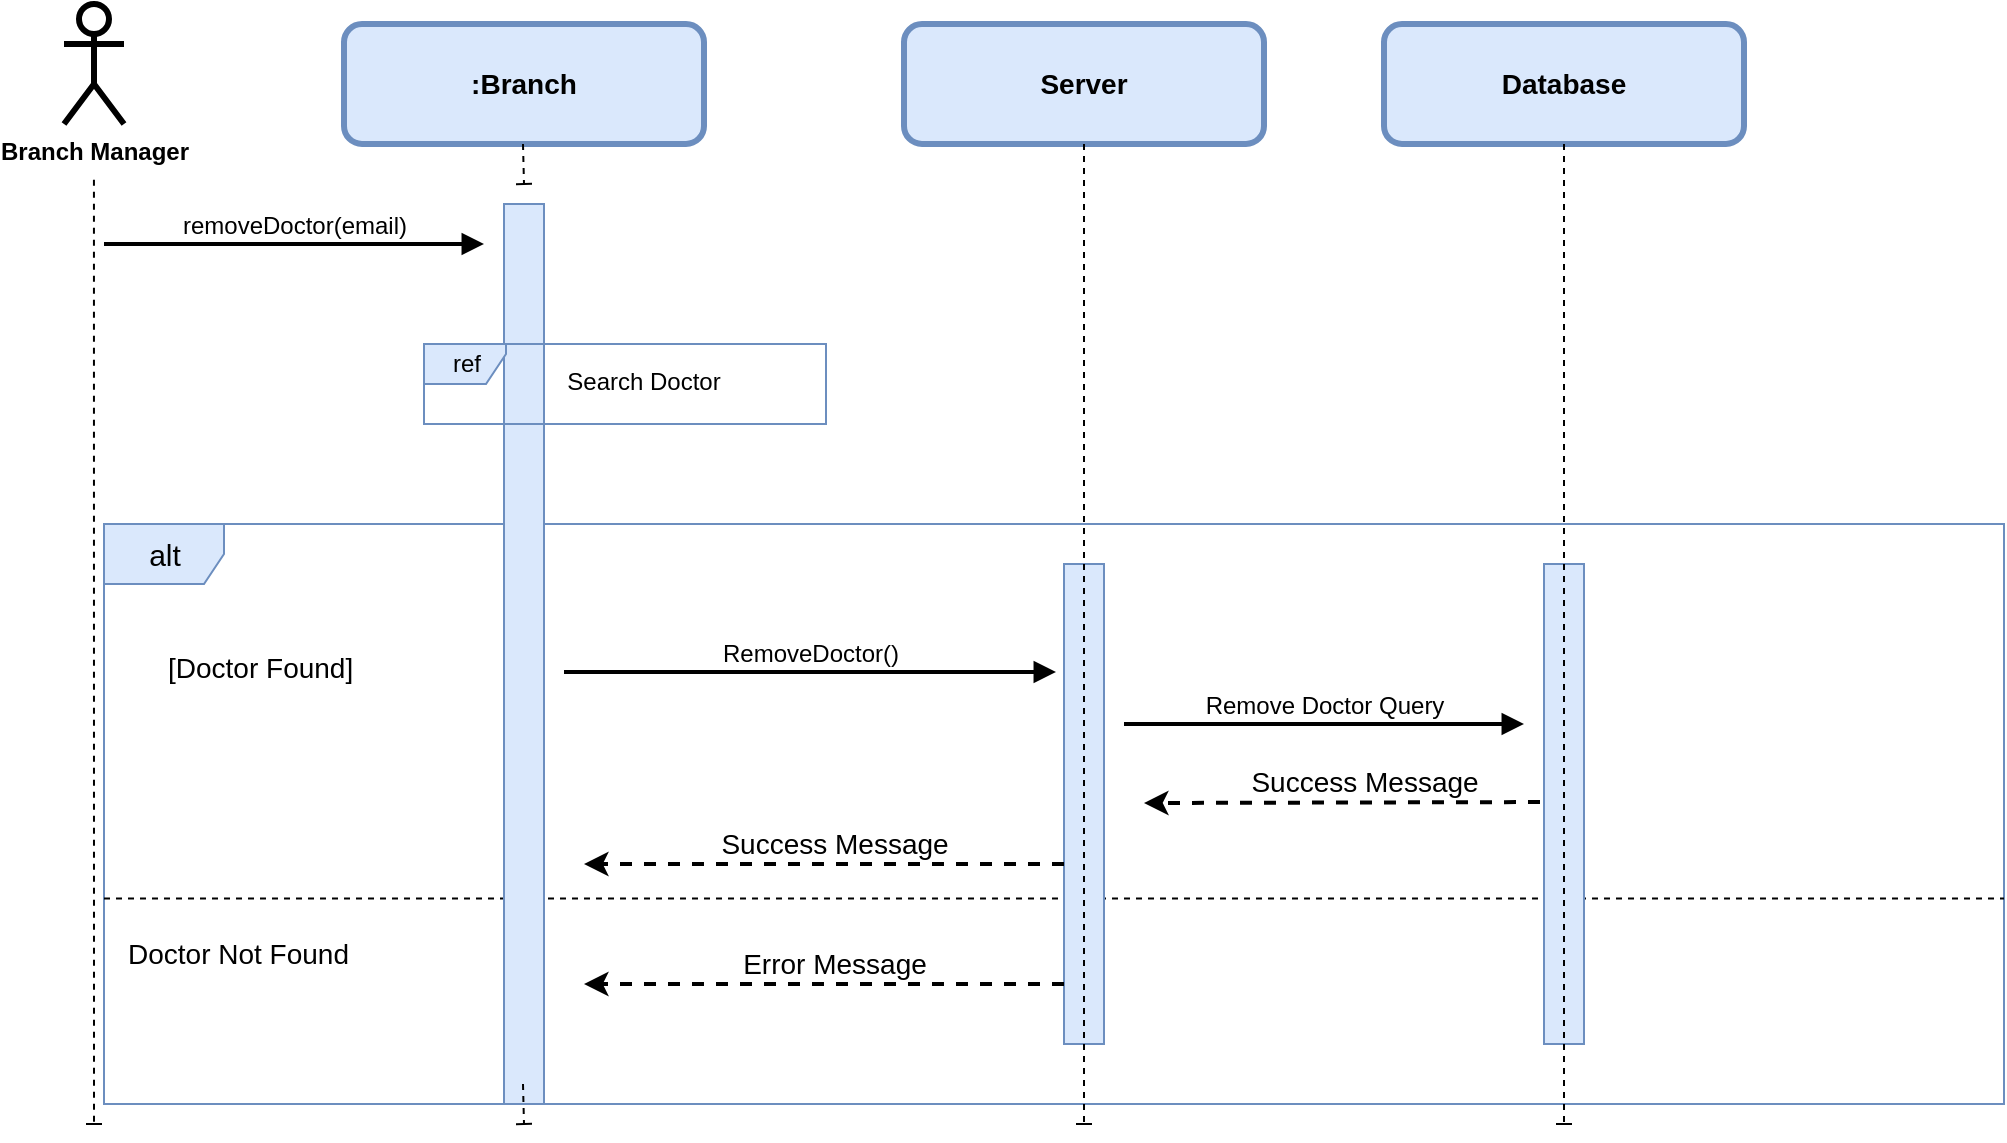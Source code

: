 <mxfile>
    <diagram id="FPbWV0LojIQ_Zslkn575" name="Page-1">
        <mxGraphModel dx="1472" dy="962" grid="1" gridSize="10" guides="1" tooltips="1" connect="1" arrows="1" fold="1" page="1" pageScale="1" pageWidth="850" pageHeight="1100" background="#ffffff" math="0" shadow="0">
            <root>
                <mxCell id="0"/>
                <mxCell id="1" parent="0"/>
                <mxCell id="2" value="&lt;span style=&quot;font-size: 14px;&quot;&gt;&lt;b&gt;:Branch&lt;/b&gt;&lt;/span&gt;" style="rounded=1;whiteSpace=wrap;html=1;strokeWidth=3;fillColor=#dae8fc;strokeColor=#6c8ebf;" parent="1" vertex="1">
                    <mxGeometry x="190" y="40" width="180" height="60" as="geometry"/>
                </mxCell>
                <mxCell id="3" value="" style="edgeStyle=none;html=1;dashed=1;strokeWidth=1;endArrow=baseDash;endFill=0;startArrow=none;" parent="1" edge="1">
                    <mxGeometry relative="1" as="geometry">
                        <mxPoint x="279.5" y="100.0" as="sourcePoint"/>
                        <mxPoint x="280" y="120" as="targetPoint"/>
                    </mxGeometry>
                </mxCell>
                <mxCell id="4" value="&lt;b&gt;Branch Manager&lt;/b&gt;" style="shape=umlActor;verticalLabelPosition=bottom;verticalAlign=top;html=1;outlineConnect=0;strokeWidth=3;rounded=1;" parent="1" vertex="1">
                    <mxGeometry x="50" y="30" width="30" height="60" as="geometry"/>
                </mxCell>
                <mxCell id="5" value="" style="edgeStyle=none;html=1;dashed=1;strokeWidth=1;endArrow=baseDash;endFill=0;" parent="1" edge="1">
                    <mxGeometry relative="1" as="geometry">
                        <mxPoint x="64.97" y="117.85" as="sourcePoint"/>
                        <mxPoint x="65" y="590" as="targetPoint"/>
                    </mxGeometry>
                </mxCell>
                <mxCell id="6" value="&lt;font style=&quot;font-size: 15px;&quot;&gt;alt&lt;/font&gt;" style="shape=umlFrame;tabWidth=110;tabHeight=30;tabPosition=left;html=1;boundedLbl=1;labelInHeader=1;width=60;height=30;fontSize=13;fillColor=#dae8fc;strokeColor=#6c8ebf;" parent="1" vertex="1">
                    <mxGeometry x="70" y="290" width="950" height="290" as="geometry"/>
                </mxCell>
                <mxCell id="7" value="" style="line;strokeWidth=1;dashed=1;labelPosition=center;verticalLabelPosition=bottom;align=left;verticalAlign=top;spacingLeft=20;spacingTop=15;fontSize=13;" parent="6" vertex="1">
                    <mxGeometry y="182" width="950" height="10.4" as="geometry"/>
                </mxCell>
                <mxCell id="8" value="Doctor Not Found" style="text;fontSize=14;" parent="6" vertex="1">
                    <mxGeometry width="100" height="20" relative="1" as="geometry">
                        <mxPoint x="10" y="200" as="offset"/>
                    </mxGeometry>
                </mxCell>
                <mxCell id="9" value="[Doctor Found]" style="text;fontSize=14;" parent="6" vertex="1">
                    <mxGeometry x="30" y="56.875" width="100" height="16.25" as="geometry"/>
                </mxCell>
                <mxCell id="10" value="" style="html=1;points=[];perimeter=orthogonalPerimeter;fontSize=12;fillColor=#dae8fc;strokeColor=#6c8ebf;" parent="6" vertex="1">
                    <mxGeometry x="200" y="-160" width="20" height="450" as="geometry"/>
                </mxCell>
                <mxCell id="11" value="" style="html=1;points=[];perimeter=orthogonalPerimeter;fontSize=12;fillColor=#dae8fc;strokeColor=#6c8ebf;" parent="6" vertex="1">
                    <mxGeometry x="480" y="20" width="20" height="240" as="geometry"/>
                </mxCell>
                <mxCell id="12" value="&lt;span style=&quot;font-size: 12px;&quot;&gt;RemoveDoctor()&lt;/span&gt;" style="html=1;verticalAlign=bottom;endArrow=block;strokeWidth=2;entryX=-0.2;entryY=0.225;entryDx=0;entryDy=0;entryPerimeter=0;" parent="6" target="11" edge="1">
                    <mxGeometry width="80" relative="1" as="geometry">
                        <mxPoint x="230" y="74" as="sourcePoint"/>
                        <mxPoint x="430" y="73.12" as="targetPoint"/>
                    </mxGeometry>
                </mxCell>
                <mxCell id="13" value="" style="endArrow=classic;html=1;strokeWidth=2;fontSize=13;dashed=1;" parent="6" source="11" edge="1">
                    <mxGeometry relative="1" as="geometry">
                        <mxPoint x="405.217" y="229.997" as="sourcePoint"/>
                        <mxPoint x="240" y="230" as="targetPoint"/>
                    </mxGeometry>
                </mxCell>
                <mxCell id="14" value="&lt;font style=&quot;font-size: 14px;&quot;&gt;Error Message&lt;/font&gt;" style="edgeLabel;resizable=0;html=1;align=center;verticalAlign=middle;strokeWidth=3;fontSize=13;rounded=1;" parent="13" connectable="0" vertex="1">
                    <mxGeometry relative="1" as="geometry">
                        <mxPoint x="5" y="-10" as="offset"/>
                    </mxGeometry>
                </mxCell>
                <mxCell id="35" value="&lt;span style=&quot;font-size: 12px;&quot;&gt;Remove Doctor Query&lt;/span&gt;" style="html=1;verticalAlign=bottom;endArrow=block;strokeWidth=2;" parent="6" edge="1">
                    <mxGeometry width="80" relative="1" as="geometry">
                        <mxPoint x="510" y="100" as="sourcePoint"/>
                        <mxPoint x="710" y="100" as="targetPoint"/>
                    </mxGeometry>
                </mxCell>
                <mxCell id="36" value="" style="endArrow=classic;html=1;strokeWidth=2;fontSize=13;dashed=1;" parent="6" edge="1">
                    <mxGeometry relative="1" as="geometry">
                        <mxPoint x="730" y="139" as="sourcePoint"/>
                        <mxPoint x="519.999" y="139.497" as="targetPoint"/>
                    </mxGeometry>
                </mxCell>
                <mxCell id="37" value="&lt;font style=&quot;font-size: 14px;&quot;&gt;Success Message&lt;/font&gt;" style="edgeLabel;resizable=0;html=1;align=center;verticalAlign=middle;strokeWidth=3;fontSize=13;rounded=1;" parent="36" connectable="0" vertex="1">
                    <mxGeometry relative="1" as="geometry">
                        <mxPoint x="5" y="-10" as="offset"/>
                    </mxGeometry>
                </mxCell>
                <mxCell id="38" value="" style="endArrow=classic;html=1;strokeWidth=2;fontSize=13;dashed=1;" parent="6" source="11" edge="1">
                    <mxGeometry relative="1" as="geometry">
                        <mxPoint x="425.217" y="169.997" as="sourcePoint"/>
                        <mxPoint x="239.999" y="169.997" as="targetPoint"/>
                    </mxGeometry>
                </mxCell>
                <mxCell id="39" value="&lt;font style=&quot;font-size: 14px;&quot;&gt;Success Message&lt;/font&gt;" style="edgeLabel;resizable=0;html=1;align=center;verticalAlign=middle;strokeWidth=3;fontSize=13;rounded=1;" parent="38" connectable="0" vertex="1">
                    <mxGeometry relative="1" as="geometry">
                        <mxPoint x="5" y="-10" as="offset"/>
                    </mxGeometry>
                </mxCell>
                <mxCell id="15" value="ref" style="shape=umlFrame;tabPosition=left;html=1;boundedLbl=1;labelInHeader=1;width=41;height=20;fillColor=#dae8fc;strokeColor=#6c8ebf;" parent="1" vertex="1">
                    <mxGeometry x="230" y="200" width="201" height="40" as="geometry"/>
                </mxCell>
                <mxCell id="16" value="Search Doctor" style="text;align=center;" parent="15" vertex="1">
                    <mxGeometry width="100" height="20" relative="1" as="geometry">
                        <mxPoint x="60" y="5" as="offset"/>
                    </mxGeometry>
                </mxCell>
                <mxCell id="17" value="&lt;span style=&quot;font-size: 12px;&quot;&gt;removeDoctor(email)&lt;/span&gt;" style="html=1;verticalAlign=bottom;endArrow=block;strokeWidth=2;" parent="1" edge="1">
                    <mxGeometry width="80" relative="1" as="geometry">
                        <mxPoint x="70" y="150" as="sourcePoint"/>
                        <mxPoint x="260" y="150" as="targetPoint"/>
                    </mxGeometry>
                </mxCell>
                <mxCell id="18" value="" style="edgeStyle=none;html=1;dashed=1;strokeWidth=1;endArrow=baseDash;endFill=0;startArrow=none;" parent="1" edge="1">
                    <mxGeometry relative="1" as="geometry">
                        <mxPoint x="279.5" y="570" as="sourcePoint"/>
                        <mxPoint x="280" y="590" as="targetPoint"/>
                    </mxGeometry>
                </mxCell>
                <mxCell id="19" value="&lt;span style=&quot;font-size: 14px;&quot;&gt;&lt;b&gt;Server&lt;/b&gt;&lt;/span&gt;" style="rounded=1;whiteSpace=wrap;html=1;strokeWidth=3;fillColor=#dae8fc;strokeColor=#6c8ebf;" parent="1" vertex="1">
                    <mxGeometry x="470" y="40" width="180" height="60" as="geometry"/>
                </mxCell>
                <mxCell id="20" value="" style="edgeStyle=none;html=1;dashed=1;strokeWidth=1;endArrow=baseDash;endFill=0;startArrow=none;exitX=0.5;exitY=1;exitDx=0;exitDy=0;" parent="1" source="19" edge="1">
                    <mxGeometry relative="1" as="geometry">
                        <mxPoint x="560" y="140" as="sourcePoint"/>
                        <mxPoint x="560" y="590" as="targetPoint"/>
                    </mxGeometry>
                </mxCell>
                <mxCell id="32" value="" style="html=1;points=[];perimeter=orthogonalPerimeter;fontSize=12;fillColor=#dae8fc;strokeColor=#6c8ebf;" parent="1" vertex="1">
                    <mxGeometry x="790" y="310" width="20" height="240" as="geometry"/>
                </mxCell>
                <mxCell id="33" value="&lt;span style=&quot;font-size: 14px;&quot;&gt;&lt;b&gt;Database&lt;/b&gt;&lt;/span&gt;" style="rounded=1;whiteSpace=wrap;html=1;strokeWidth=3;fillColor=#dae8fc;strokeColor=#6c8ebf;" parent="1" vertex="1">
                    <mxGeometry x="710" y="40" width="180" height="60" as="geometry"/>
                </mxCell>
                <mxCell id="34" value="" style="edgeStyle=none;html=1;dashed=1;strokeWidth=1;endArrow=baseDash;endFill=0;startArrow=none;exitX=0.5;exitY=1;exitDx=0;exitDy=0;" parent="1" source="33" edge="1">
                    <mxGeometry relative="1" as="geometry">
                        <mxPoint x="800" y="140" as="sourcePoint"/>
                        <mxPoint x="800" y="590" as="targetPoint"/>
                    </mxGeometry>
                </mxCell>
            </root>
        </mxGraphModel>
    </diagram>
</mxfile>
